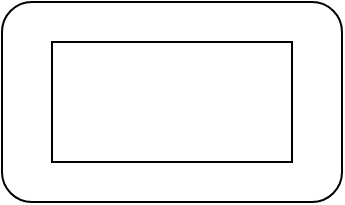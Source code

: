 <mxfile version="21.1.4" type="github">
  <diagram name="Side-1" id="D7HqKl3Z3gyon9UXmdIK">
    <mxGraphModel dx="1434" dy="788" grid="1" gridSize="10" guides="1" tooltips="1" connect="1" arrows="1" fold="1" page="1" pageScale="1" pageWidth="827" pageHeight="1169" math="0" shadow="0">
      <root>
        <mxCell id="0" />
        <mxCell id="1" parent="0" />
        <mxCell id="CZUTxU8bprXu9WcHHYoL-2" value="" style="rounded=1;whiteSpace=wrap;html=1;" vertex="1" parent="1">
          <mxGeometry x="20" y="50" width="170" height="100" as="geometry" />
        </mxCell>
        <mxCell id="CZUTxU8bprXu9WcHHYoL-3" value="" style="rounded=0;whiteSpace=wrap;html=1;" vertex="1" parent="1">
          <mxGeometry x="45" y="70" width="120" height="60" as="geometry" />
        </mxCell>
      </root>
    </mxGraphModel>
  </diagram>
</mxfile>
